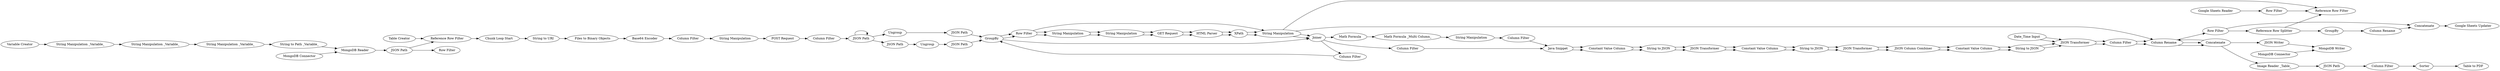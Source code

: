 digraph {
	9 [label="Variable Creator"]
	10 [label="String Manipulation _Variable_"]
	15 [label="String Manipulation _Variable_"]
	16 [label="JSON Writer"]
	254 [label="String to Path _Variable_"]
	264 [label="MongoDB Connector"]
	265 [label="MongoDB Writer"]
	266 [label="MongoDB Reader"]
	267 [label="JSON Path"]
	301 [label="MongoDB Connector"]
	17 [label="Base64 Encoder"]
	18 [label="Files to Binary Objects"]
	19 [label="String to URI"]
	21 [label="Column Filter"]
	50 [label="POST Request"]
	53 [label="Chunk Loop Start"]
	216 [label="Column Filter"]
	221 [label="String Manipulation"]
	222 [label="Loop End"]
	307 [label="Google Sheets Connection"]
	308 [label="Google Authentication"]
	306 [label="Google Sheets Reader"]
	310 [label="Reference Row Splitter"]
	312 [label=GroupBy]
	314 [label=Concatenate]
	315 [label="Row Filter"]
	316 [label="Column Rename"]
	317 [label="Google Sheets Updater"]
	309 [label="Reference Row Filter"]
	313 [label="Google Sheets Reader"]
	318 [label="Row Filter"]
	64 [label="Java Snippet"]
	222 [label="JSON Path"]
	223 [label=Ungroup]
	227 [label="JSON Path"]
	262 [label="Date_Time Input"]
	279 [label="Column Filter"]
	286 [label="JSON Transformer"]
	287 [label="String to JSON"]
	288 [label="Constant Value Column"]
	289 [label="JSON Transformer"]
	291 [label="JSON Column Combiner"]
	292 [label="JSON Transformer"]
	293 [label="Constant Value Column"]
	294 [label="String to JSON"]
	295 [label="Constant Value Column"]
	296 [label="String to JSON"]
	274 [label="String Manipulation"]
	275 [label=XPath]
	276 [label="GET Request"]
	277 [label="HTML Parser"]
	278 [label="String Manipulation"]
	280 [label=GroupBy]
	281 [label=Joiner]
	307 [label="String Manipulation"]
	308 [label="Row Filter"]
	305 [label="Column Filter"]
	306 [label="Column Rename"]
	64 [label="Java Snippet"]
	211 [label="JSON Path"]
	212 [label=Ungroup]
	213 [label="JSON Path"]
	262 [label="Date_Time Input"]
	273 [label="Column Filter"]
	280 [label="JSON Path"]
	281 [label="Math Formula"]
	282 [label="Math Formula"]
	283 [label="Math Formula _Multi Column_"]
	284 [label="String Manipulation"]
	285 [label="Column Filter"]
	286 [label="JSON Transformer"]
	287 [label="String to JSON"]
	288 [label="Constant Value Column"]
	289 [label="JSON Transformer"]
	291 [label="JSON Column Combiner"]
	292 [label="JSON Transformer"]
	293 [label="Constant Value Column"]
	294 [label="String to JSON"]
	295 [label="Constant Value Column"]
	296 [label="String to JSON"]
	274 [label="String Manipulation"]
	275 [label=XPath]
	276 [label="GET Request"]
	277 [label="HTML Parser"]
	278 [label="String Manipulation"]
	280 [label=GroupBy]
	281 [label=Joiner]
	307 [label="String Manipulation"]
	308 [label="Row Filter"]
	305 [label="Column Filter"]
	306 [label="Column Rename"]
	323 [label=Concatenate]
	326 [label="String Manipulation _Variable_"]
	327 [label="Table Creator"]
	328 [label="Reference Row Filter"]
	330 [label="Image Reader _Table_"]
	331 [label="Column Filter"]
	332 [label="Table to PDF"]
	333 [label="JSON Path"]
	334 [label=Sorter]
	335 [label="Row Filter"]
	17 -> 21
	18 -> 17
	19 -> 18
	21 -> 221
	50 -> 216
	53 -> 19
	216 -> 222
	221 -> 50
	306 -> 315
	310 -> 312
	312 -> 316
	314 -> 317
	315 -> 314
	315 -> 310
	316 -> 314
	313 -> 318
	318 -> 309
	274 -> 276
	275 -> 307
	276 -> 277
	277 -> 275
	278 -> 274
	280 -> 308
	307 -> 281
	308 -> 278
	64 -> 288
	222 -> 223
	223 -> 227
	227 -> 280
	262 -> 292
	279 -> 64
	286 -> 291
	287 -> 289
	288 -> 287
	289 -> 293
	291 -> 295
	292 -> 305
	293 -> 294
	294 -> 286
	295 -> 296
	296 -> 292
	281 -> 279
	305 -> 306
	274 -> 276
	275 -> 307
	276 -> 277
	277 -> 275
	278 -> 274
	280 -> 308
	307 -> 281
	308 -> 278
	64 -> 288
	211 -> 212
	212 -> 213
	213 -> 280
	262 -> 292
	273 -> 280
	280 -> 281
	281 -> 282
	282 -> 283
	283 -> 284
	284 -> 285
	285 -> 64
	286 -> 291
	287 -> 289
	288 -> 287
	289 -> 293
	291 -> 295
	292 -> 305
	293 -> 294
	294 -> 286
	295 -> 296
	296 -> 292
	281 -> 273
	305 -> 306
	9 -> 10
	10 -> 15
	15 -> 326
	16 -> 265
	254 -> 266
	264 -> 266
	266 -> 267
	267 -> 328
	267 -> 335
	301 -> 265
	222 -> 211
	222 -> 222
	307 -> 306
	307 -> 309
	308 -> 307
	310 -> 309
	306 -> 323
	306 -> 323
	323 -> 16
	323 -> 306
	323 -> 330
	326 -> 254
	327 -> 328
	328 -> 53
	330 -> 333
	331 -> 334
	333 -> 331
	334 -> 332
	rankdir=LR
}
